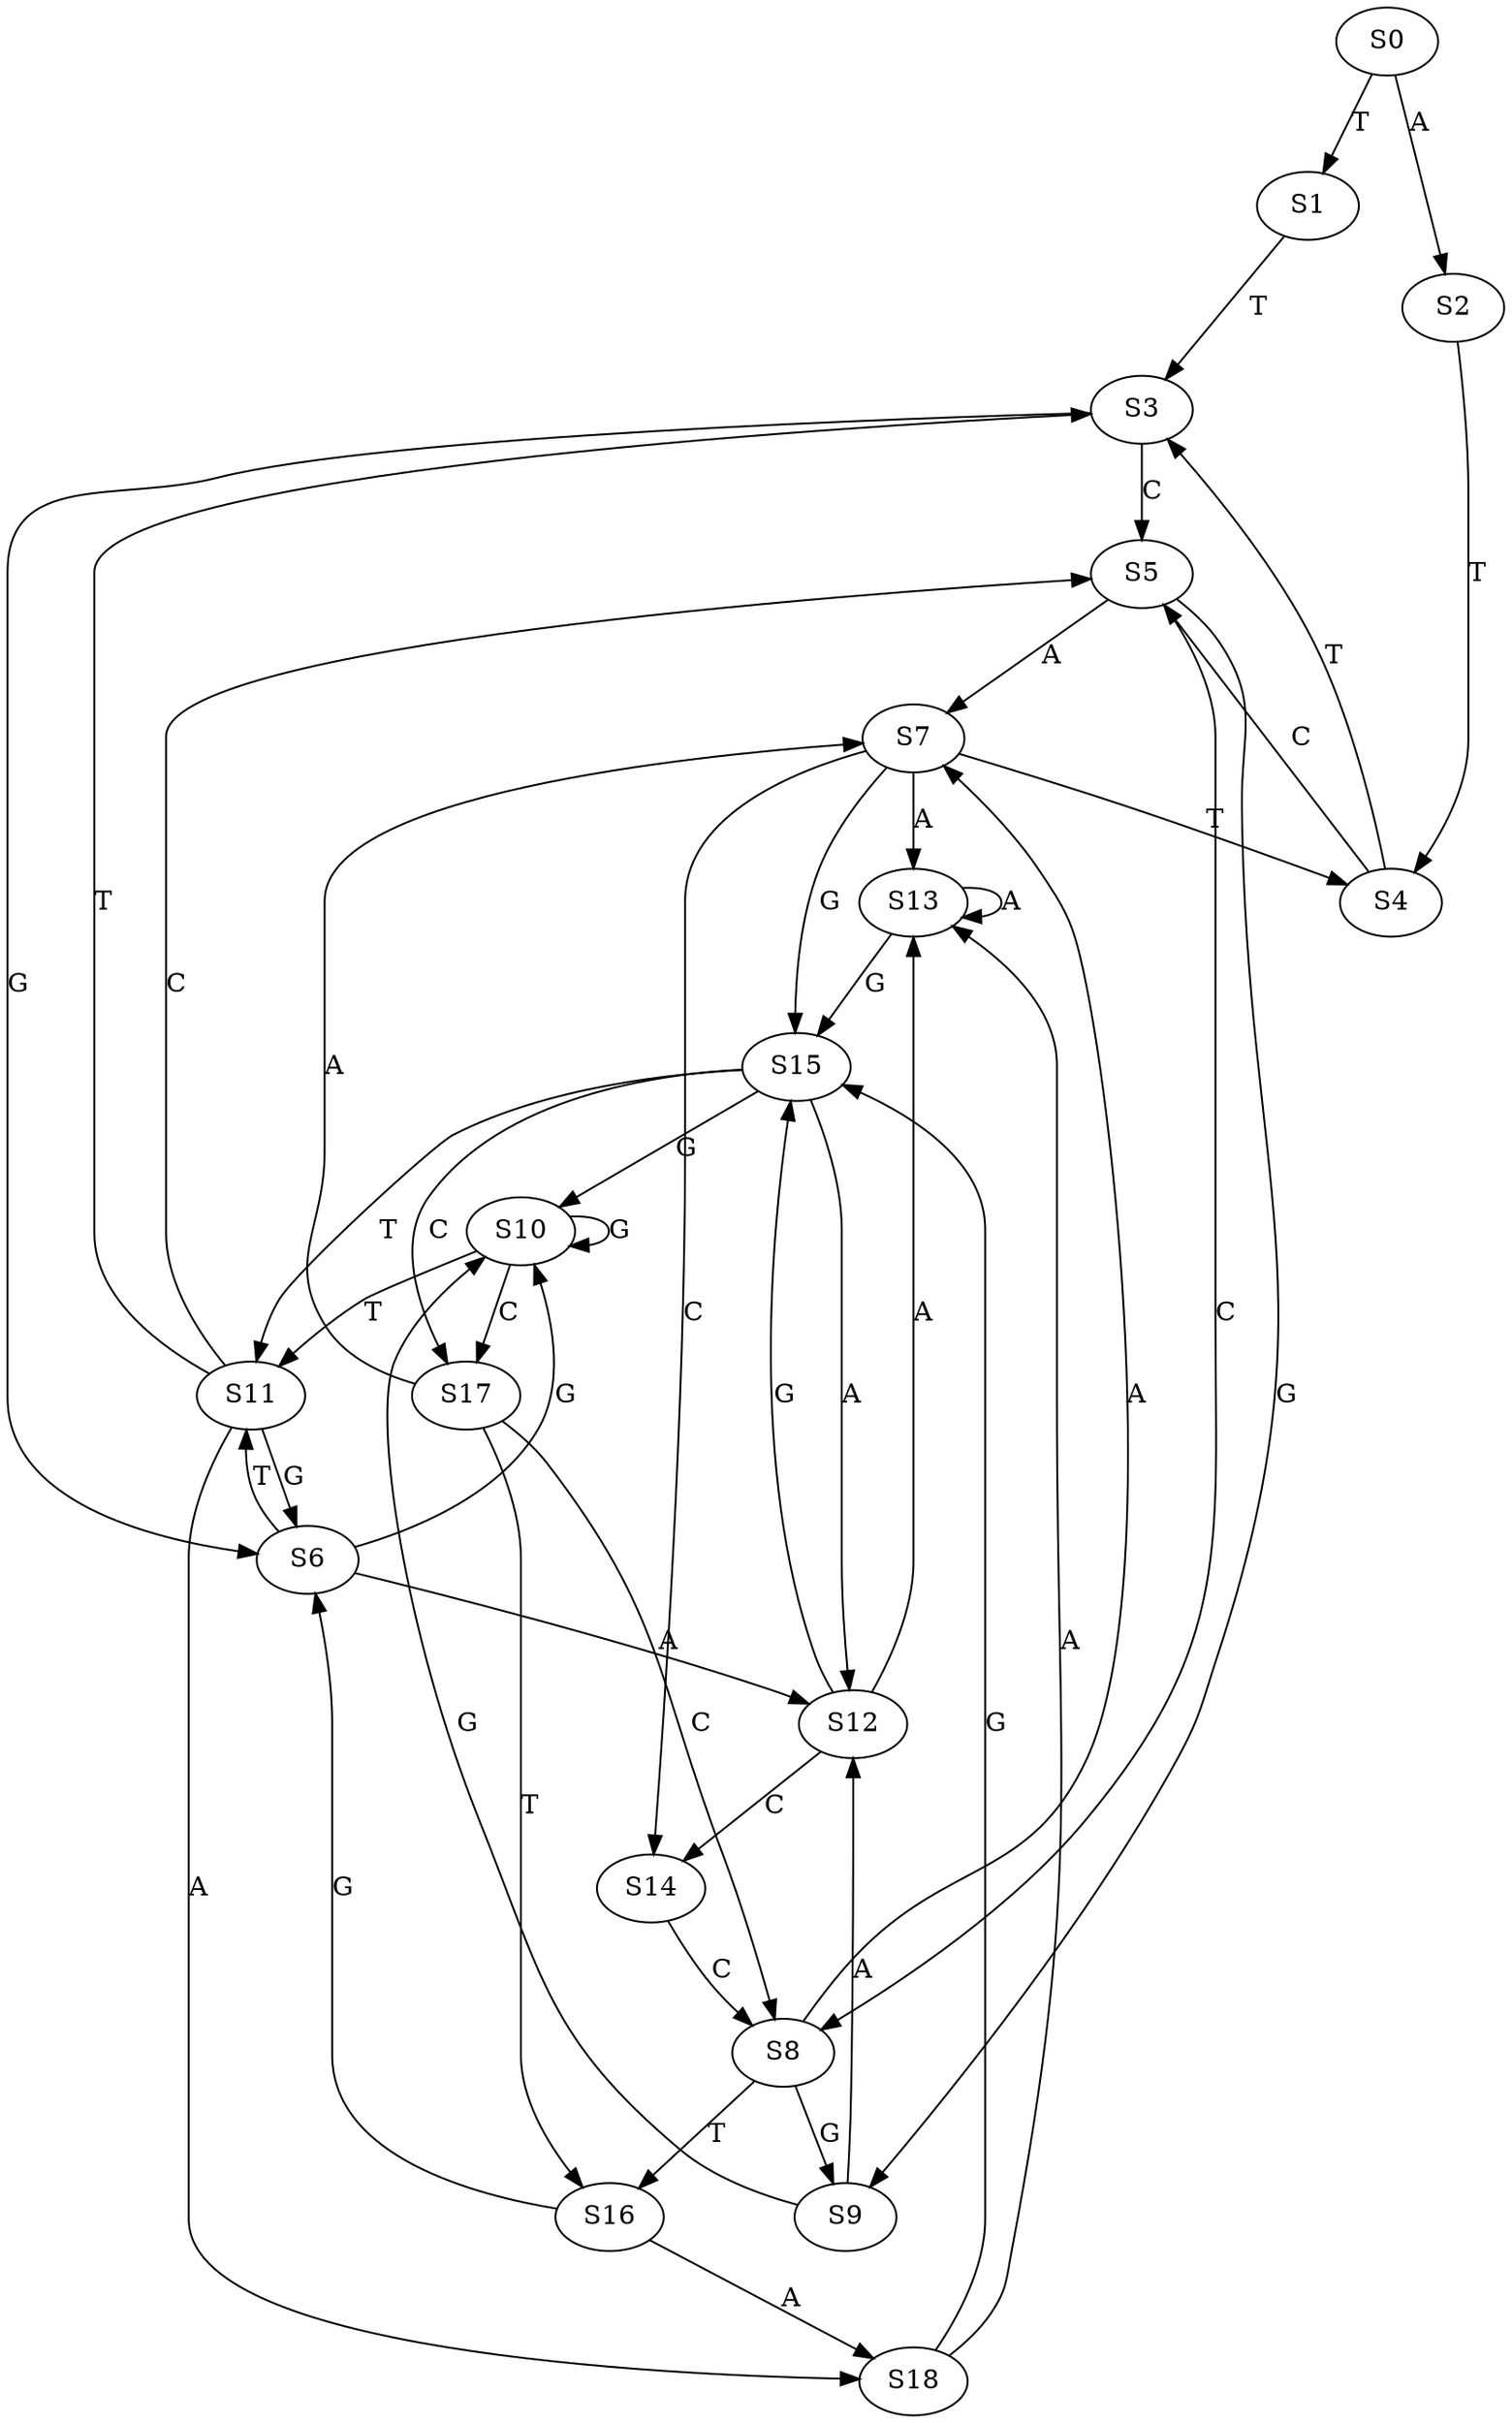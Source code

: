 strict digraph  {
	S0 -> S1 [ label = T ];
	S0 -> S2 [ label = A ];
	S1 -> S3 [ label = T ];
	S2 -> S4 [ label = T ];
	S3 -> S5 [ label = C ];
	S3 -> S6 [ label = G ];
	S4 -> S3 [ label = T ];
	S4 -> S5 [ label = C ];
	S5 -> S7 [ label = A ];
	S5 -> S8 [ label = C ];
	S5 -> S9 [ label = G ];
	S6 -> S10 [ label = G ];
	S6 -> S11 [ label = T ];
	S6 -> S12 [ label = A ];
	S7 -> S13 [ label = A ];
	S7 -> S14 [ label = C ];
	S7 -> S4 [ label = T ];
	S7 -> S15 [ label = G ];
	S8 -> S7 [ label = A ];
	S8 -> S16 [ label = T ];
	S8 -> S9 [ label = G ];
	S9 -> S12 [ label = A ];
	S9 -> S10 [ label = G ];
	S10 -> S11 [ label = T ];
	S10 -> S10 [ label = G ];
	S10 -> S17 [ label = C ];
	S11 -> S18 [ label = A ];
	S11 -> S5 [ label = C ];
	S11 -> S3 [ label = T ];
	S11 -> S6 [ label = G ];
	S12 -> S15 [ label = G ];
	S12 -> S14 [ label = C ];
	S12 -> S13 [ label = A ];
	S13 -> S15 [ label = G ];
	S13 -> S13 [ label = A ];
	S14 -> S8 [ label = C ];
	S15 -> S11 [ label = T ];
	S15 -> S17 [ label = C ];
	S15 -> S10 [ label = G ];
	S15 -> S12 [ label = A ];
	S16 -> S6 [ label = G ];
	S16 -> S18 [ label = A ];
	S17 -> S8 [ label = C ];
	S17 -> S7 [ label = A ];
	S17 -> S16 [ label = T ];
	S18 -> S15 [ label = G ];
	S18 -> S13 [ label = A ];
}

